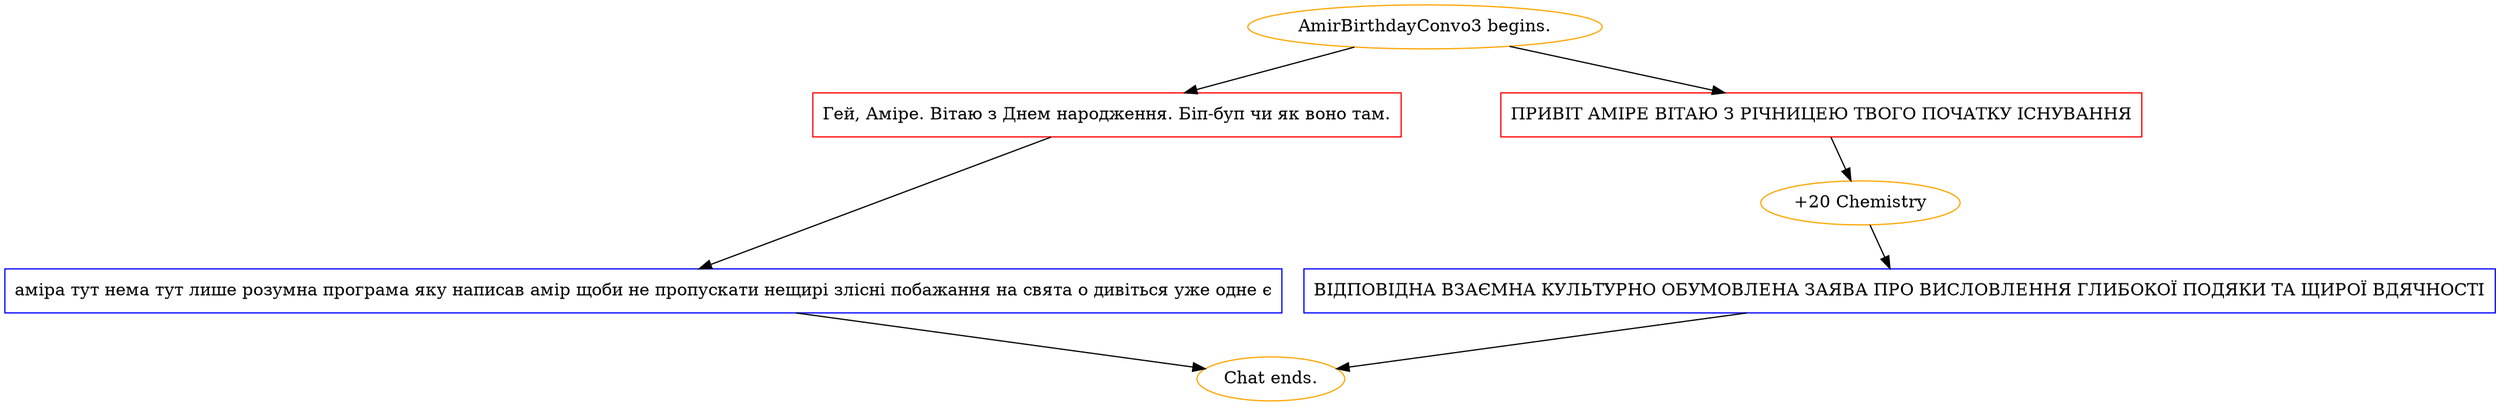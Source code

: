 digraph {
	"AmirBirthdayConvo3 begins." [color=orange];
		"AmirBirthdayConvo3 begins." -> j2299313682;
		"AmirBirthdayConvo3 begins." -> j288434048;
	j2299313682 [label="Гей, Аміре. Вітаю з Днем народження. Біп-буп чи як воно там.",shape=box,color=red];
		j2299313682 -> j1713689681;
	j288434048 [label="ПРИВІТ АМІРЕ ВІТАЮ З РІЧНИЦЕЮ ТВОГО ПОЧАТКУ ІСНУВАННЯ",shape=box,color=red];
		j288434048 -> j3584199870;
	j1713689681 [label="аміра тут нема тут лише розумна програма яку написав амір щоби не пропускати нещирі злісні побажання на свята о дивіться уже одне є",shape=box,color=blue];
		j1713689681 -> "Chat ends.";
	j3584199870 [label="+20 Chemistry",color=orange];
		j3584199870 -> j1908236872;
	"Chat ends." [color=orange];
	j1908236872 [label="ВІДПОВІДНА ВЗАЄМНА КУЛЬТУРНО ОБУМОВЛЕНА ЗАЯВА ПРО ВИСЛОВЛЕННЯ ГЛИБОКОЇ ПОДЯКИ ТА ЩИРОЇ ВДЯЧНОСТІ",shape=box,color=blue];
		j1908236872 -> "Chat ends.";
}